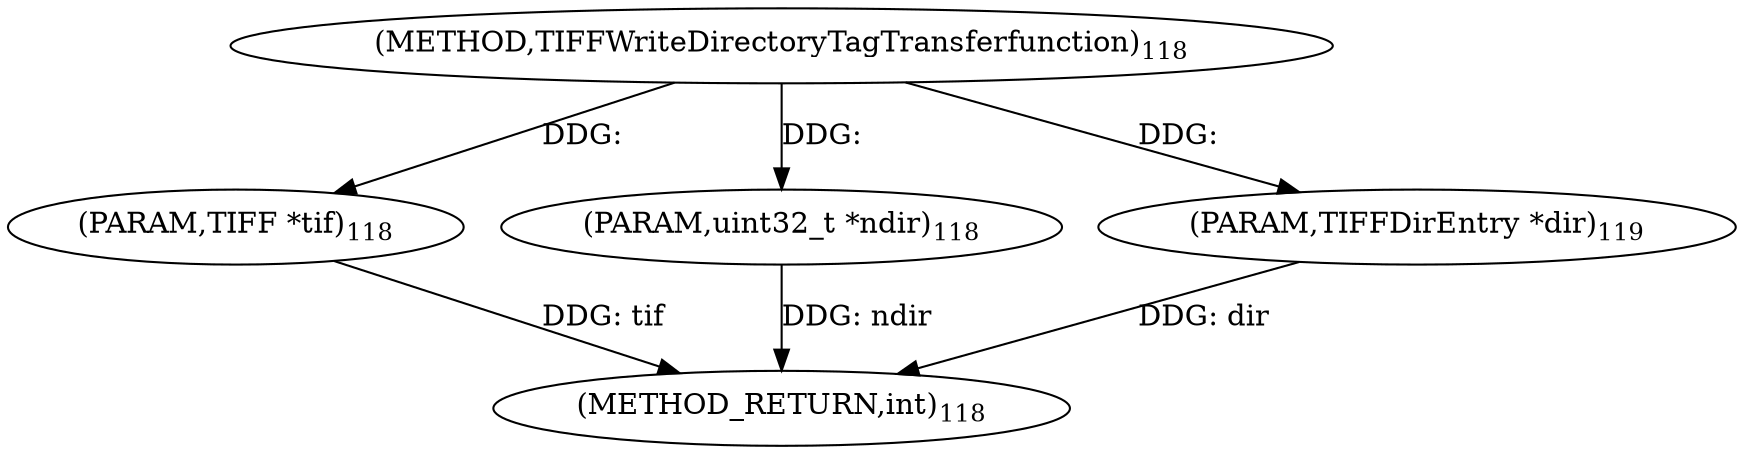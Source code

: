 digraph "TIFFWriteDirectoryTagTransferfunction" {  
"64145" [label = <(METHOD,TIFFWriteDirectoryTagTransferfunction)<SUB>118</SUB>> ]
"64149" [label = <(METHOD_RETURN,int)<SUB>118</SUB>> ]
"64146" [label = <(PARAM,TIFF *tif)<SUB>118</SUB>> ]
"64147" [label = <(PARAM,uint32_t *ndir)<SUB>118</SUB>> ]
"64148" [label = <(PARAM,TIFFDirEntry *dir)<SUB>119</SUB>> ]
  "64146" -> "64149"  [ label = "DDG: tif"] 
  "64147" -> "64149"  [ label = "DDG: ndir"] 
  "64148" -> "64149"  [ label = "DDG: dir"] 
  "64145" -> "64146"  [ label = "DDG: "] 
  "64145" -> "64147"  [ label = "DDG: "] 
  "64145" -> "64148"  [ label = "DDG: "] 
}
